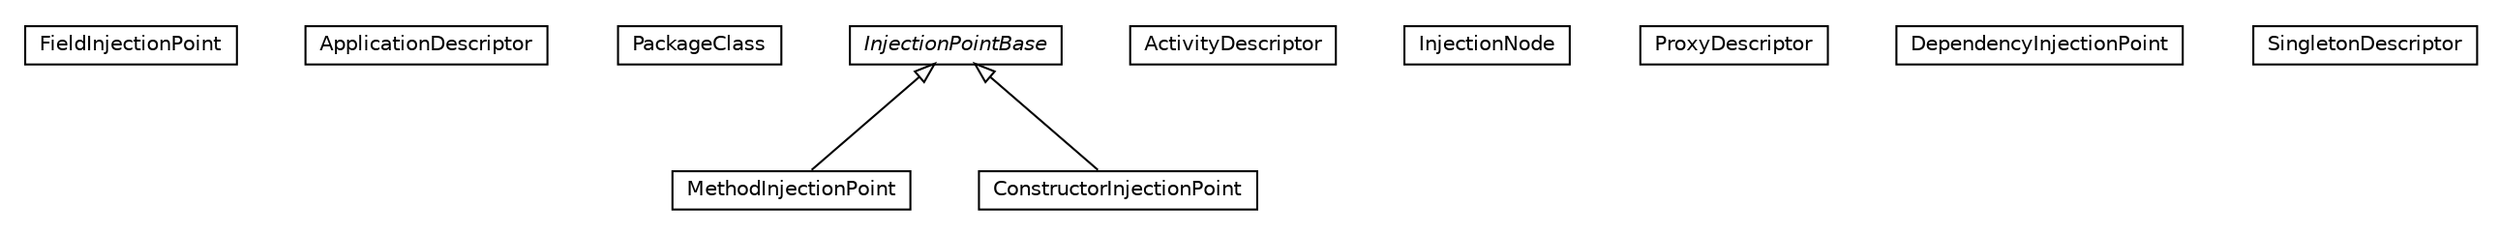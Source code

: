 #!/usr/local/bin/dot
#
# Class diagram 
# Generated by UMLGraph version 5.1 (http://www.umlgraph.org/)
#

digraph G {
	edge [fontname="Helvetica",fontsize=10,labelfontname="Helvetica",labelfontsize=10];
	node [fontname="Helvetica",fontsize=10,shape=plaintext];
	nodesep=0.25;
	ranksep=0.5;
	// org.androidtransfuse.model.FieldInjectionPoint
	c567 [label=<<table title="org.androidtransfuse.model.FieldInjectionPoint" border="0" cellborder="1" cellspacing="0" cellpadding="2" port="p" href="./FieldInjectionPoint.html">
		<tr><td><table border="0" cellspacing="0" cellpadding="1">
<tr><td align="center" balign="center"> FieldInjectionPoint </td></tr>
		</table></td></tr>
		</table>>, fontname="Helvetica", fontcolor="black", fontsize=10.0];
	// org.androidtransfuse.model.ApplicationDescriptor
	c568 [label=<<table title="org.androidtransfuse.model.ApplicationDescriptor" border="0" cellborder="1" cellspacing="0" cellpadding="2" port="p" href="./ApplicationDescriptor.html">
		<tr><td><table border="0" cellspacing="0" cellpadding="1">
<tr><td align="center" balign="center"> ApplicationDescriptor </td></tr>
		</table></td></tr>
		</table>>, fontname="Helvetica", fontcolor="black", fontsize=10.0];
	// org.androidtransfuse.model.PackageClass
	c569 [label=<<table title="org.androidtransfuse.model.PackageClass" border="0" cellborder="1" cellspacing="0" cellpadding="2" port="p" href="./PackageClass.html">
		<tr><td><table border="0" cellspacing="0" cellpadding="1">
<tr><td align="center" balign="center"> PackageClass </td></tr>
		</table></td></tr>
		</table>>, fontname="Helvetica", fontcolor="black", fontsize=10.0];
	// org.androidtransfuse.model.MethodInjectionPoint
	c570 [label=<<table title="org.androidtransfuse.model.MethodInjectionPoint" border="0" cellborder="1" cellspacing="0" cellpadding="2" port="p" href="./MethodInjectionPoint.html">
		<tr><td><table border="0" cellspacing="0" cellpadding="1">
<tr><td align="center" balign="center"> MethodInjectionPoint </td></tr>
		</table></td></tr>
		</table>>, fontname="Helvetica", fontcolor="black", fontsize=10.0];
	// org.androidtransfuse.model.ActivityDescriptor
	c571 [label=<<table title="org.androidtransfuse.model.ActivityDescriptor" border="0" cellborder="1" cellspacing="0" cellpadding="2" port="p" href="./ActivityDescriptor.html">
		<tr><td><table border="0" cellspacing="0" cellpadding="1">
<tr><td align="center" balign="center"> ActivityDescriptor </td></tr>
		</table></td></tr>
		</table>>, fontname="Helvetica", fontcolor="black", fontsize=10.0];
	// org.androidtransfuse.model.InjectionNode
	c572 [label=<<table title="org.androidtransfuse.model.InjectionNode" border="0" cellborder="1" cellspacing="0" cellpadding="2" port="p" href="./InjectionNode.html">
		<tr><td><table border="0" cellspacing="0" cellpadding="1">
<tr><td align="center" balign="center"> InjectionNode </td></tr>
		</table></td></tr>
		</table>>, fontname="Helvetica", fontcolor="black", fontsize=10.0];
	// org.androidtransfuse.model.ProxyDescriptor
	c573 [label=<<table title="org.androidtransfuse.model.ProxyDescriptor" border="0" cellborder="1" cellspacing="0" cellpadding="2" port="p" href="./ProxyDescriptor.html">
		<tr><td><table border="0" cellspacing="0" cellpadding="1">
<tr><td align="center" balign="center"> ProxyDescriptor </td></tr>
		</table></td></tr>
		</table>>, fontname="Helvetica", fontcolor="black", fontsize=10.0];
	// org.androidtransfuse.model.DependencyInjectionPoint
	c574 [label=<<table title="org.androidtransfuse.model.DependencyInjectionPoint" border="0" cellborder="1" cellspacing="0" cellpadding="2" port="p" href="./DependencyInjectionPoint.html">
		<tr><td><table border="0" cellspacing="0" cellpadding="1">
<tr><td align="center" balign="center"> DependencyInjectionPoint </td></tr>
		</table></td></tr>
		</table>>, fontname="Helvetica", fontcolor="black", fontsize=10.0];
	// org.androidtransfuse.model.ConstructorInjectionPoint
	c575 [label=<<table title="org.androidtransfuse.model.ConstructorInjectionPoint" border="0" cellborder="1" cellspacing="0" cellpadding="2" port="p" href="./ConstructorInjectionPoint.html">
		<tr><td><table border="0" cellspacing="0" cellpadding="1">
<tr><td align="center" balign="center"> ConstructorInjectionPoint </td></tr>
		</table></td></tr>
		</table>>, fontname="Helvetica", fontcolor="black", fontsize=10.0];
	// org.androidtransfuse.model.InjectionPointBase
	c576 [label=<<table title="org.androidtransfuse.model.InjectionPointBase" border="0" cellborder="1" cellspacing="0" cellpadding="2" port="p" href="./InjectionPointBase.html">
		<tr><td><table border="0" cellspacing="0" cellpadding="1">
<tr><td align="center" balign="center"><font face="Helvetica-Oblique"> InjectionPointBase </font></td></tr>
		</table></td></tr>
		</table>>, fontname="Helvetica", fontcolor="black", fontsize=10.0];
	// org.androidtransfuse.model.SingletonDescriptor
	c577 [label=<<table title="org.androidtransfuse.model.SingletonDescriptor" border="0" cellborder="1" cellspacing="0" cellpadding="2" port="p" href="./SingletonDescriptor.html">
		<tr><td><table border="0" cellspacing="0" cellpadding="1">
<tr><td align="center" balign="center"> SingletonDescriptor </td></tr>
		</table></td></tr>
		</table>>, fontname="Helvetica", fontcolor="black", fontsize=10.0];
	//org.androidtransfuse.model.MethodInjectionPoint extends org.androidtransfuse.model.InjectionPointBase
	c576:p -> c570:p [dir=back,arrowtail=empty];
	//org.androidtransfuse.model.ConstructorInjectionPoint extends org.androidtransfuse.model.InjectionPointBase
	c576:p -> c575:p [dir=back,arrowtail=empty];
}

